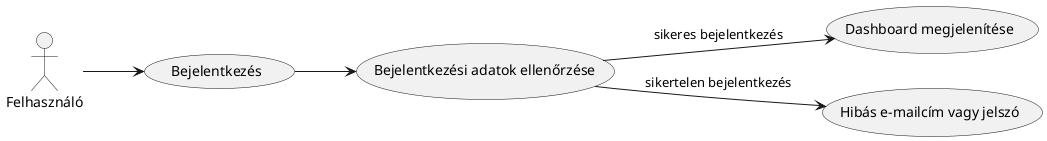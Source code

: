 @startuml
left to right direction

actor :Felhasználó: as User

usecase "Bejelentkezés" as Login
usecase "Bejelentkezési adatok ellenőrzése" as CheckLoginCredentials
usecase "Dashboard megjelenítése" as OpenDashboard
usecase "Hibás e-mailcím vagy jelszó" as WrongEmailPassword

User --> Login
Login --> CheckLoginCredentials
CheckLoginCredentials --> OpenDashboard : sikeres bejelentkezés
CheckLoginCredentials --> WrongEmailPassword : sikertelen bejelentkezés

@enduml